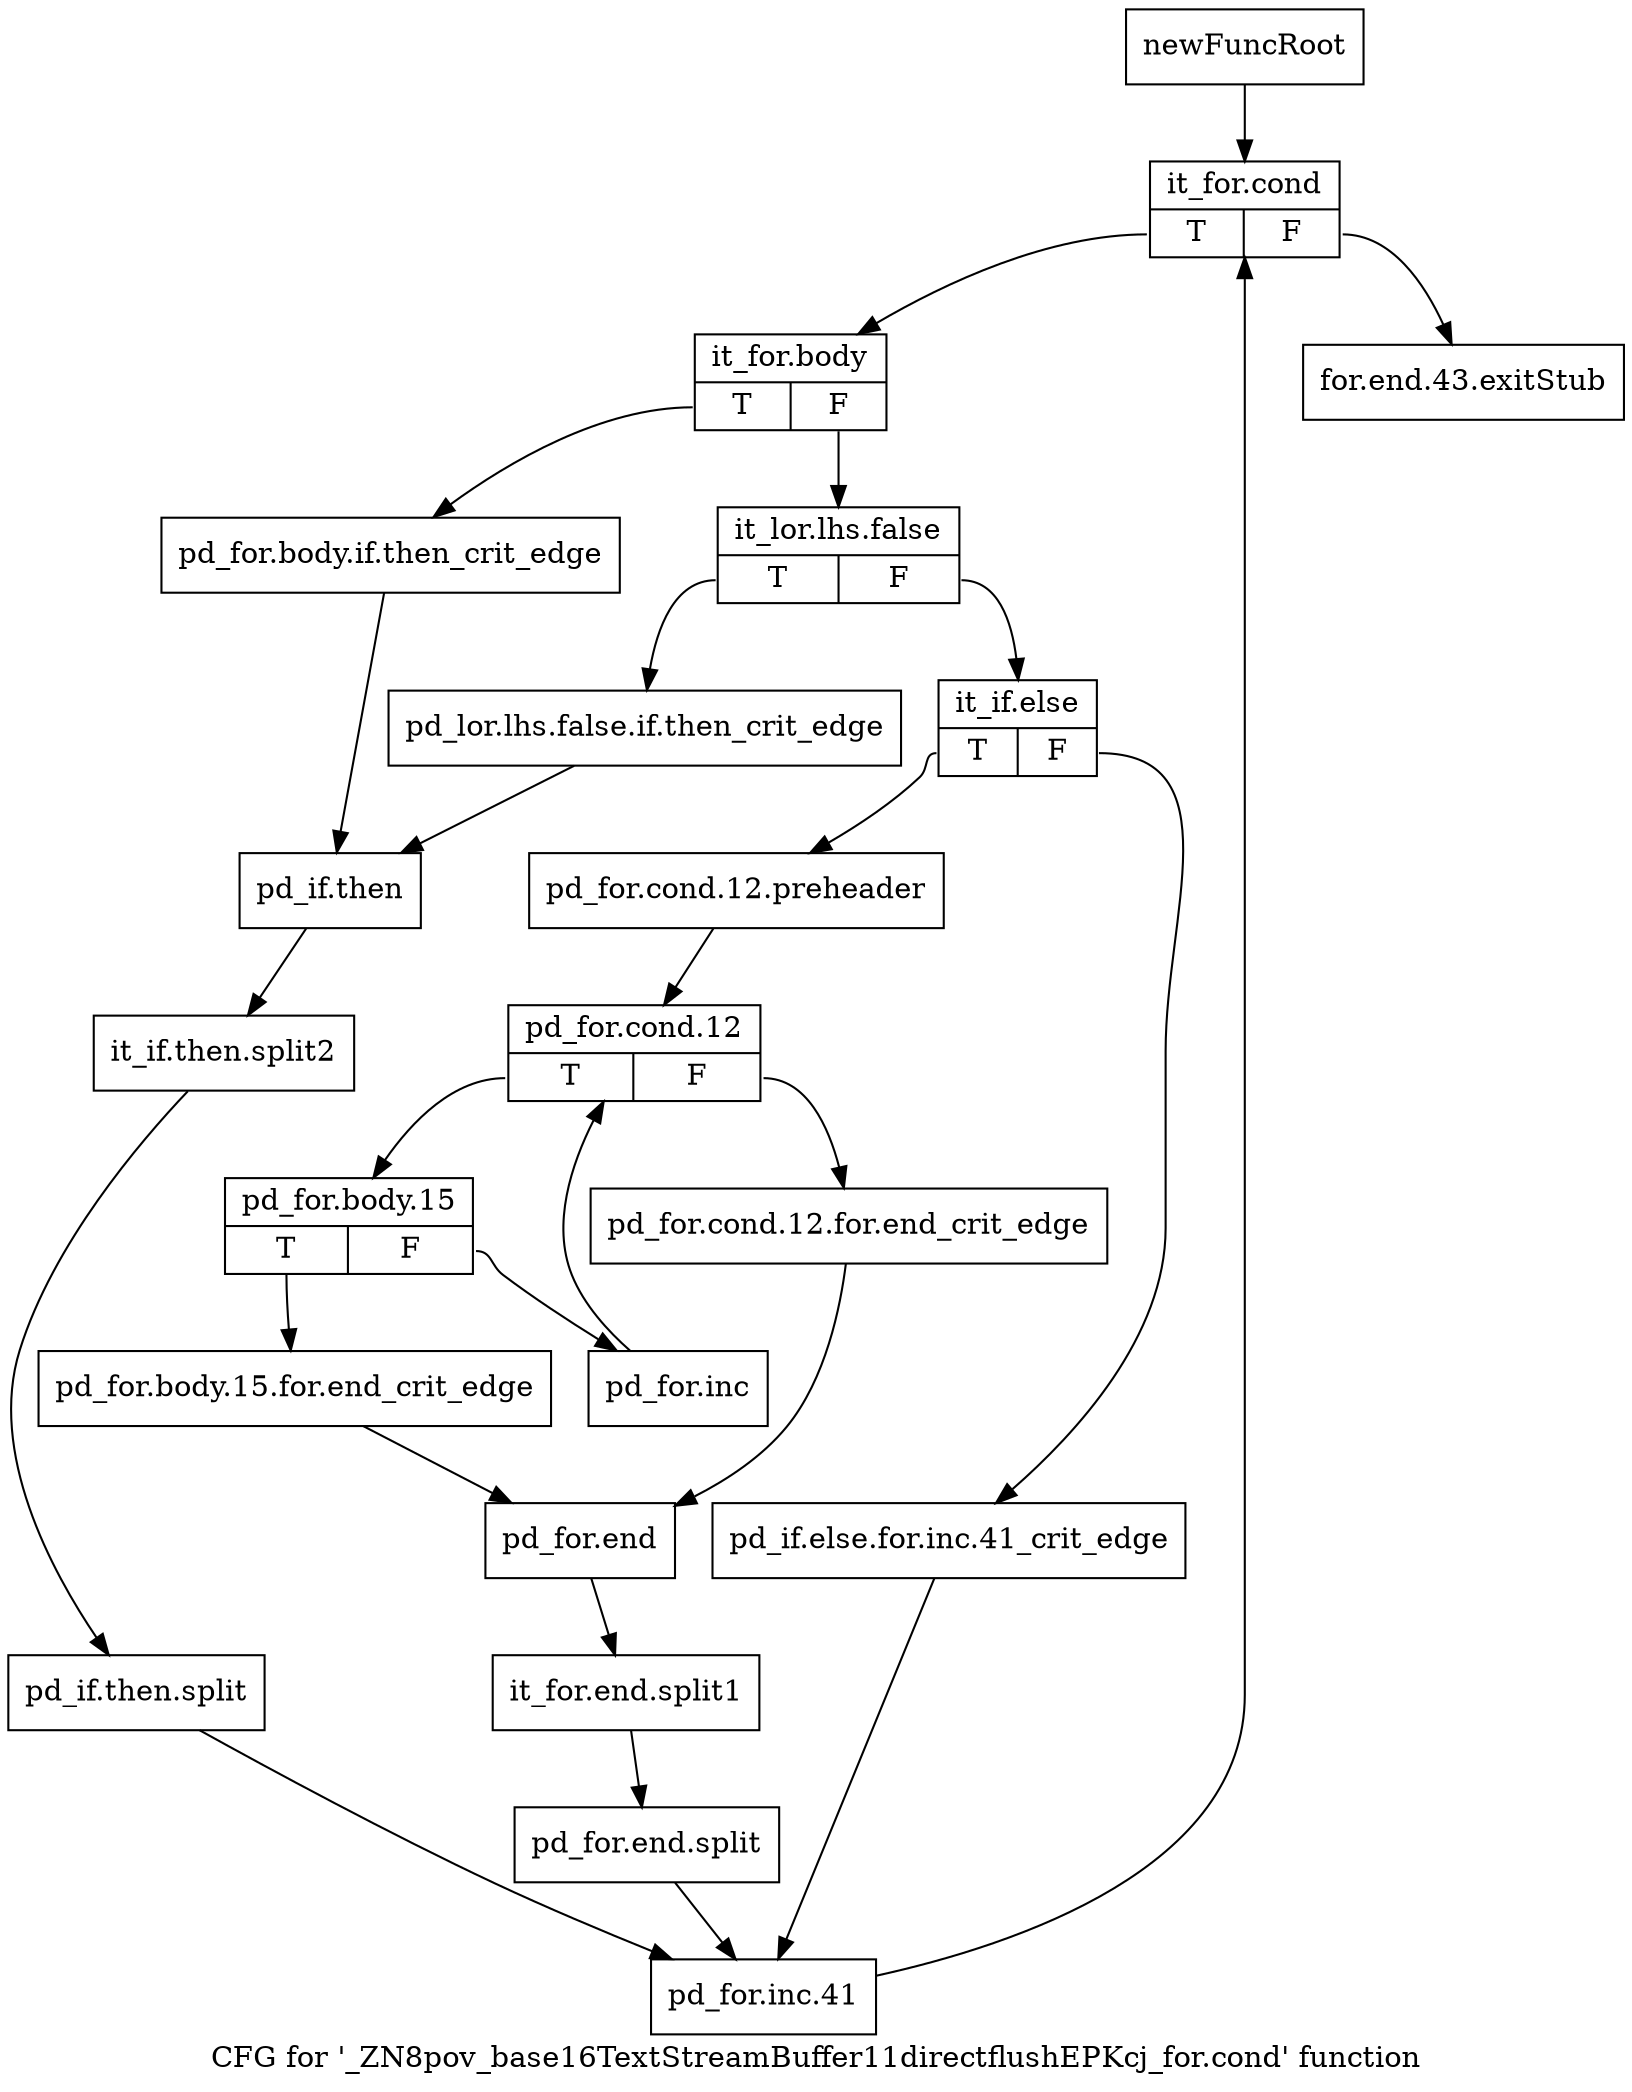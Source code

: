 digraph "CFG for '_ZN8pov_base16TextStreamBuffer11directflushEPKcj_for.cond' function" {
	label="CFG for '_ZN8pov_base16TextStreamBuffer11directflushEPKcj_for.cond' function";

	Node0x24e9c40 [shape=record,label="{newFuncRoot}"];
	Node0x24e9c40 -> Node0x24e9ce0;
	Node0x24e9c90 [shape=record,label="{for.end.43.exitStub}"];
	Node0x24e9ce0 [shape=record,label="{it_for.cond|{<s0>T|<s1>F}}"];
	Node0x24e9ce0:s0 -> Node0x24e9d30;
	Node0x24e9ce0:s1 -> Node0x24e9c90;
	Node0x24e9d30 [shape=record,label="{it_for.body|{<s0>T|<s1>F}}"];
	Node0x24e9d30:s0 -> Node0x24ea0f0;
	Node0x24e9d30:s1 -> Node0x24e9d80;
	Node0x24e9d80 [shape=record,label="{it_lor.lhs.false|{<s0>T|<s1>F}}"];
	Node0x24e9d80:s0 -> Node0x24ea0a0;
	Node0x24e9d80:s1 -> Node0x24e9dd0;
	Node0x24e9dd0 [shape=record,label="{it_if.else|{<s0>T|<s1>F}}"];
	Node0x24e9dd0:s0 -> Node0x24e9e70;
	Node0x24e9dd0:s1 -> Node0x24e9e20;
	Node0x24e9e20 [shape=record,label="{pd_if.else.for.inc.41_crit_edge}"];
	Node0x24e9e20 -> Node0x24ea190;
	Node0x24e9e70 [shape=record,label="{pd_for.cond.12.preheader}"];
	Node0x24e9e70 -> Node0x24e9ec0;
	Node0x24e9ec0 [shape=record,label="{pd_for.cond.12|{<s0>T|<s1>F}}"];
	Node0x24e9ec0:s0 -> Node0x24e9f60;
	Node0x24e9ec0:s1 -> Node0x24e9f10;
	Node0x24e9f10 [shape=record,label="{pd_for.cond.12.for.end_crit_edge}"];
	Node0x24e9f10 -> Node0x24ea050;
	Node0x24e9f60 [shape=record,label="{pd_for.body.15|{<s0>T|<s1>F}}"];
	Node0x24e9f60:s0 -> Node0x24ea000;
	Node0x24e9f60:s1 -> Node0x24e9fb0;
	Node0x24e9fb0 [shape=record,label="{pd_for.inc}"];
	Node0x24e9fb0 -> Node0x24e9ec0;
	Node0x24ea000 [shape=record,label="{pd_for.body.15.for.end_crit_edge}"];
	Node0x24ea000 -> Node0x24ea050;
	Node0x24ea050 [shape=record,label="{pd_for.end}"];
	Node0x24ea050 -> Node0x3992e70;
	Node0x3992e70 [shape=record,label="{it_for.end.split1}"];
	Node0x3992e70 -> Node0x3993240;
	Node0x3993240 [shape=record,label="{pd_for.end.split}"];
	Node0x3993240 -> Node0x24ea190;
	Node0x24ea0a0 [shape=record,label="{pd_lor.lhs.false.if.then_crit_edge}"];
	Node0x24ea0a0 -> Node0x24ea140;
	Node0x24ea0f0 [shape=record,label="{pd_for.body.if.then_crit_edge}"];
	Node0x24ea0f0 -> Node0x24ea140;
	Node0x24ea140 [shape=record,label="{pd_if.then}"];
	Node0x24ea140 -> Node0x396dcd0;
	Node0x396dcd0 [shape=record,label="{it_if.then.split2}"];
	Node0x396dcd0 -> Node0x3992ca0;
	Node0x3992ca0 [shape=record,label="{pd_if.then.split}"];
	Node0x3992ca0 -> Node0x24ea190;
	Node0x24ea190 [shape=record,label="{pd_for.inc.41}"];
	Node0x24ea190 -> Node0x24e9ce0;
}
